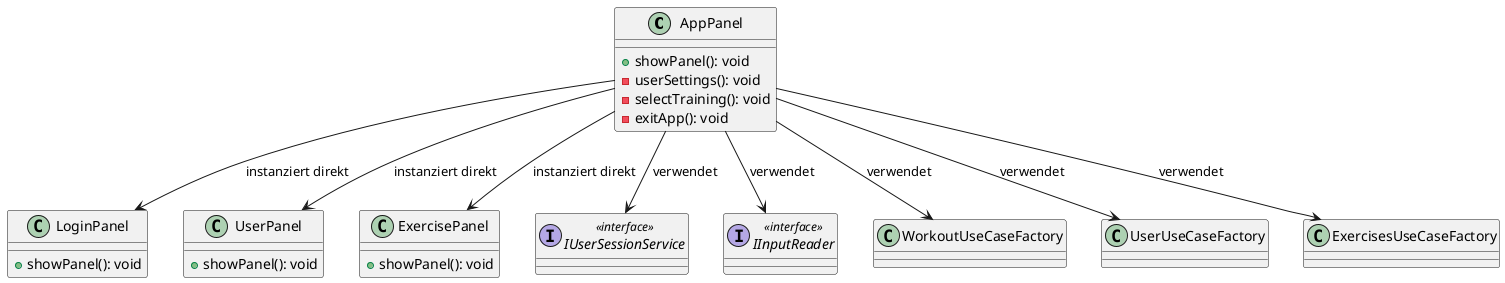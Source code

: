 @startuml
class AppPanel {
    +showPanel(): void
    -userSettings(): void
    -selectTraining(): void
    -exitApp(): void
}

class LoginPanel {
    +showPanel(): void
}

class UserPanel {
    +showPanel(): void
}

class ExercisePanel {
    +showPanel(): void
}

interface IUserSessionService <<interface>>
interface IInputReader <<interface>>
class WorkoutUseCaseFactory
class UserUseCaseFactory
class ExercisesUseCaseFactory

AppPanel --> LoginPanel : instanziert direkt
AppPanel --> UserPanel : instanziert direkt
AppPanel --> ExercisePanel : instanziert direkt

AppPanel --> IUserSessionService : verwendet
AppPanel --> IInputReader : verwendet
AppPanel --> WorkoutUseCaseFactory : verwendet
AppPanel --> UserUseCaseFactory : verwendet
AppPanel --> ExercisesUseCaseFactory : verwendet
@enduml